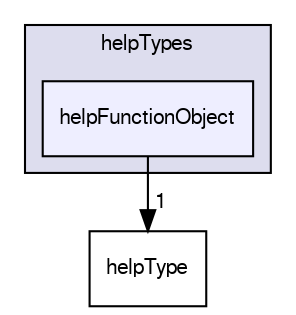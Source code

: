 digraph "applications/utilities/miscellaneous/foamHelp/helpTypes/helpFunctionObject" {
  bgcolor=transparent;
  compound=true
  node [ fontsize="10", fontname="FreeSans"];
  edge [ labelfontsize="10", labelfontname="FreeSans"];
  subgraph clusterdir_b5fb8d533a2553de813871c14cde32df {
    graph [ bgcolor="#ddddee", pencolor="black", label="helpTypes" fontname="FreeSans", fontsize="10", URL="dir_b5fb8d533a2553de813871c14cde32df.html"]
  dir_49085ed06e0b418243026e8df827d34f [shape=box, label="helpFunctionObject", style="filled", fillcolor="#eeeeff", pencolor="black", URL="dir_49085ed06e0b418243026e8df827d34f.html"];
  }
  dir_0d4e5ca2c009be1b391d6f05c3f42dd3 [shape=box label="helpType" URL="dir_0d4e5ca2c009be1b391d6f05c3f42dd3.html"];
  dir_49085ed06e0b418243026e8df827d34f->dir_0d4e5ca2c009be1b391d6f05c3f42dd3 [headlabel="1", labeldistance=1.5 headhref="dir_000444_000445.html"];
}
